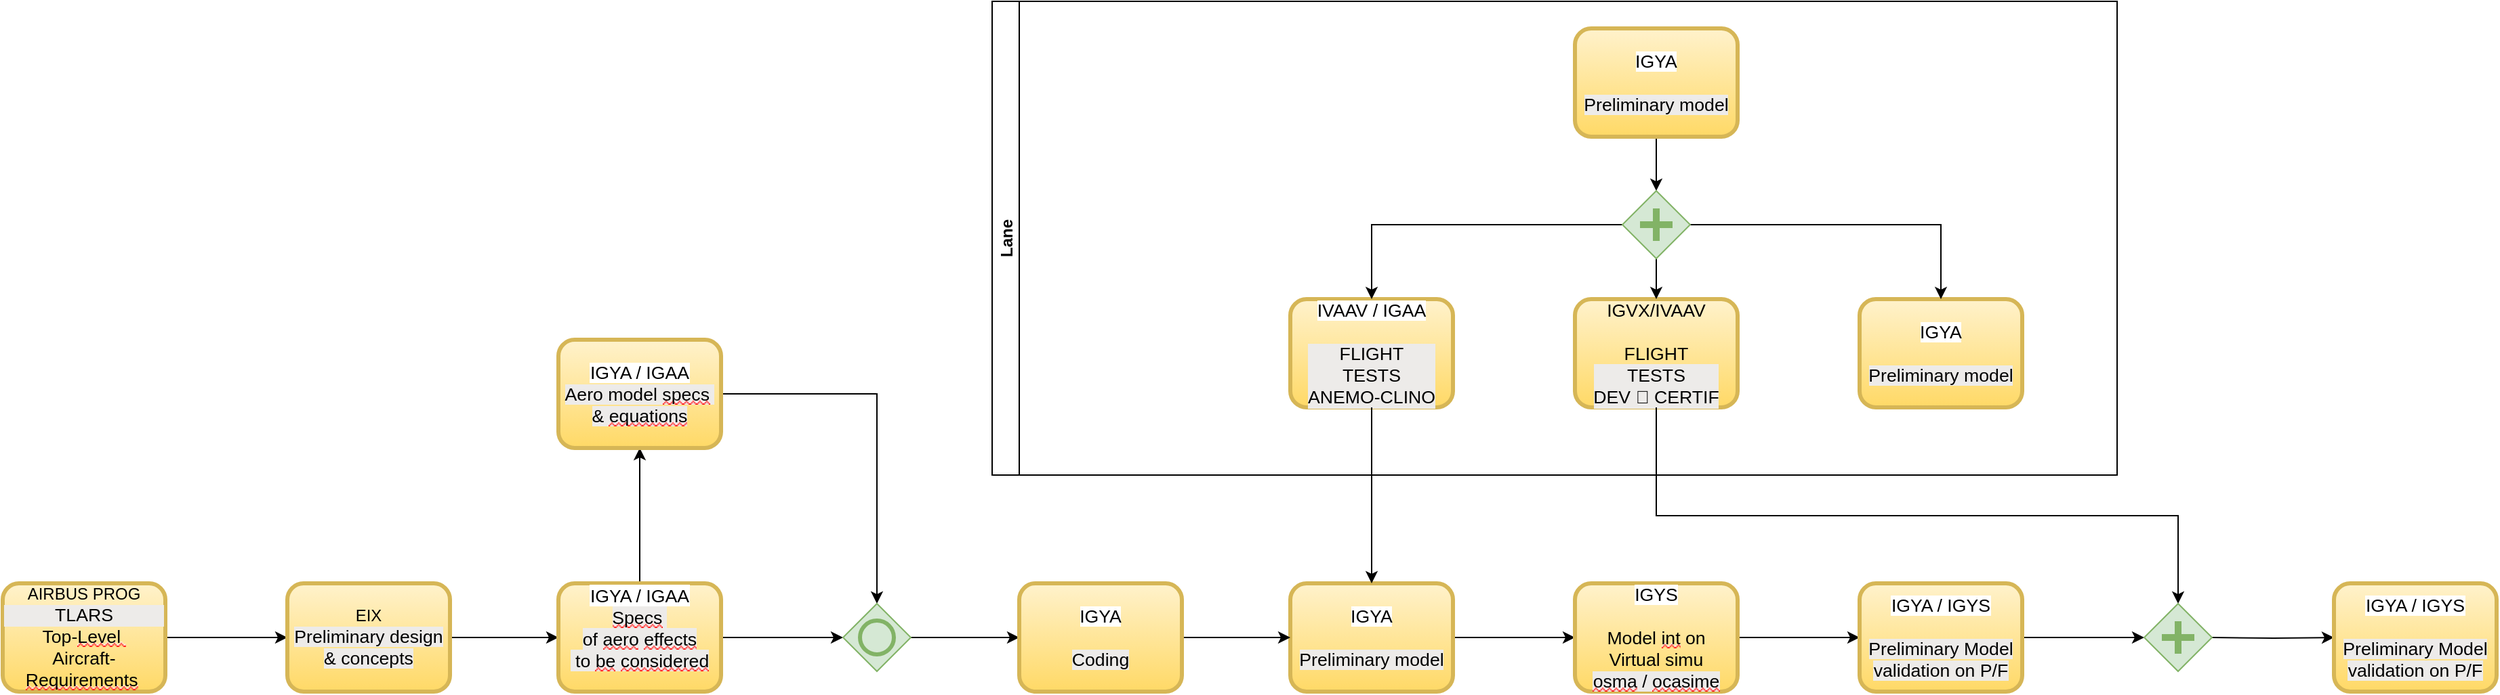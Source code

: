 <mxfile version="14.6.1" type="github">
  <diagram id="0wANd1QqWu9-6C31_zJr" name="Page-1">
    <mxGraphModel dx="2249" dy="2002" grid="1" gridSize="10" guides="1" tooltips="1" connect="1" arrows="1" fold="1" page="1" pageScale="1" pageWidth="827" pageHeight="1169" math="0" shadow="0">
      <root>
        <mxCell id="0" />
        <mxCell id="1" parent="0" />
        <mxCell id="62n9yc7HZovCQX4y2veT-6" style="edgeStyle=orthogonalEdgeStyle;rounded=0;orthogonalLoop=1;jettySize=auto;html=1;entryX=0;entryY=0.5;entryDx=0;entryDy=0;" edge="1" parent="1" source="62n9yc7HZovCQX4y2veT-3" target="62n9yc7HZovCQX4y2veT-5">
          <mxGeometry relative="1" as="geometry" />
        </mxCell>
        <object label="AIRBUS PROG&lt;br&gt;&lt;div class=&quot;OutlineElement Ltr SCXP198929355 BCX0&quot; style=&quot;margin: 0px ; padding: 0px ; overflow: visible ; cursor: text ; clear: both ; position: relative ; direction: ltr ; font-family: &amp;#34;segoe ui&amp;#34; , &amp;#34;segoe ui web&amp;#34; , &amp;#34;arial&amp;#34; , &amp;#34;verdana&amp;#34; , sans-serif ; background-color: rgb(237 , 235 , 233)&quot;&gt;&lt;p class=&quot;Paragraph SCXP198929355 BCX0&quot; lang=&quot;EN-US&quot; style=&quot;margin: 0px ; padding: 0px ; overflow-wrap: break-word ; vertical-align: baseline ; background-color: transparent ; text-align: center&quot;&gt;&lt;span class=&quot;TextRun SCXP198929355 BCX0&quot; lang=&quot;FR-FR&quot; style=&quot;margin: 0px ; padding: 0px 0px 0.373px ; font-size: 13.333px ; font-family: &amp;#34;arial&amp;#34; , &amp;#34;arial_msfontservice&amp;#34; , &amp;#34;arial_msfontservice&amp;#34; , sans-serif ; line-height: 16px ; vertical-align: 0.373px&quot;&gt;&lt;span class=&quot;NormalTextRun SCXP198929355 BCX0&quot; style=&quot;margin: 0px ; padding: 0px ; vertical-align: -0.373px ; line-height: 0px ; position: relative&quot;&gt;TLARS&lt;/span&gt;&lt;/span&gt;&lt;span class=&quot;EOP SCXP198929355 BCX0&quot; style=&quot;margin: 0px ; padding: 0px ; font-size: 13.333px ; line-height: 0px ; font-family: &amp;#34;arial&amp;#34; , &amp;#34;arial_msfontservice&amp;#34; , &amp;#34;arial_msfontservice&amp;#34; , sans-serif&quot;&gt;​&lt;/span&gt;&lt;/p&gt;&lt;/div&gt;&lt;span class=&quot;TextRun SCXP198929355 BCX0&quot; lang=&quot;FR-FR&quot; style=&quot;background-color: transparent ; margin: 0px ; padding: 0px 0px 0.373px ; font-size: 13.333px ; font-family: &amp;#34;arial&amp;#34; , &amp;#34;arial_msfontservice&amp;#34; , &amp;#34;arial_msfontservice&amp;#34; , sans-serif ; line-height: 16px ; vertical-align: 0.373px&quot;&gt;&lt;span class=&quot;NormalTextRun SCXP198929355 BCX0&quot; style=&quot;margin: 0px ; padding: 0px ; vertical-align: -0.373px ; line-height: 0px ; position: relative&quot;&gt;Top-&lt;/span&gt;&lt;/span&gt;&lt;span class=&quot;TextRun SCXP198929355 BCX0&quot; lang=&quot;FR-FR&quot; style=&quot;background-color: transparent ; margin: 0px ; padding: 0px 0px 0.373px ; font-size: 13.333px ; font-family: &amp;#34;arial&amp;#34; , &amp;#34;arial_msfontservice&amp;#34; , &amp;#34;arial_msfontservice&amp;#34; , sans-serif ; line-height: 16px ; vertical-align: 0.373px&quot;&gt;&lt;span class=&quot;SpellingError SCXP198929355 BCX0&quot; style=&quot;margin: 0px ; padding: 0px ; background-repeat: repeat-x ; background-position: left bottom ; background-image: url(&amp;#34;data:image/gif;base64,R0lGODlhBQAEAJECAP////8AAAAAAAAAACH5BAEAAAIALAAAAAAFAAQAAAIIlGAXCCHrTCgAOw==&amp;#34;) ; border-bottom: 1px solid transparent ; vertical-align: -0.373px ; line-height: 0px ; position: relative&quot;&gt;Level&amp;nbsp;&lt;br&gt;&lt;/span&gt;&lt;/span&gt;&lt;span class=&quot;TextRun SCXP198929355 BCX0&quot; lang=&quot;FR-FR&quot; style=&quot;background-color: transparent ; margin: 0px ; padding: 0px 0px 0.373px ; font-size: 13.333px ; font-family: &amp;#34;arial&amp;#34; , &amp;#34;arial_msfontservice&amp;#34; , &amp;#34;arial_msfontservice&amp;#34; , sans-serif ; line-height: 16px ; vertical-align: 0.373px&quot;&gt;&lt;span class=&quot;NormalTextRun SCXP198929355 BCX0&quot; style=&quot;margin: 0px ; padding: 0px ; vertical-align: -0.373px ; line-height: 0px ; position: relative&quot;&gt;Aircraft-&lt;/span&gt;&lt;/span&gt;&lt;span class=&quot;TextRun SCXP198929355 BCX0&quot; lang=&quot;FR-FR&quot; style=&quot;background-color: transparent ; margin: 0px ; padding: 0px 0px 0.373px ; font-size: 13.333px ; font-family: &amp;#34;arial&amp;#34; , &amp;#34;arial_msfontservice&amp;#34; , &amp;#34;arial_msfontservice&amp;#34; , sans-serif ; line-height: 16px ; vertical-align: 0.373px&quot;&gt;&lt;span class=&quot;SpellingError SCXP198929355 BCX0&quot; style=&quot;margin: 0px ; padding: 0px ; background-repeat: repeat-x ; background-position: left bottom ; background-image: url(&amp;#34;data:image/gif;base64,R0lGODlhBQAEAJECAP////8AAAAAAAAAACH5BAEAAAIALAAAAAAFAAQAAAIIlGAXCCHrTCgAOw==&amp;#34;) ; border-bottom: 1px solid transparent ; vertical-align: -0.373px ; line-height: 0px ; position: relative&quot;&gt;Requirements&lt;/span&gt;&lt;/span&gt;&lt;span class=&quot;EOP SCXP198929355 BCX0&quot; style=&quot;background-color: transparent ; margin: 0px ; padding: 0px ; font-size: 13.333px ; line-height: 0px ; font-family: &amp;#34;arial&amp;#34; , &amp;#34;arial_msfontservice&amp;#34; , &amp;#34;arial_msfontservice&amp;#34; , sans-serif&quot;&gt;​&lt;/span&gt;&amp;nbsp;" idbpm="nouveau" id="62n9yc7HZovCQX4y2veT-3">
          <mxCell style="html=1;whiteSpace=wrap;rounded=1;dropTarget=0;strokeWidth=3;gradientColor=#ffd966;fillColor=#fff2cc;strokeColor=#d6b656;" vertex="1" parent="1">
            <mxGeometry x="-760" y="400" width="120" height="80" as="geometry" />
          </mxCell>
        </object>
        <mxCell id="62n9yc7HZovCQX4y2veT-8" value="" style="edgeStyle=orthogonalEdgeStyle;rounded=0;orthogonalLoop=1;jettySize=auto;html=1;" edge="1" parent="1" source="62n9yc7HZovCQX4y2veT-5" target="62n9yc7HZovCQX4y2veT-7">
          <mxGeometry relative="1" as="geometry" />
        </mxCell>
        <object label="EIX&lt;br&gt;&lt;span class=&quot;TextRun SCXP187711274 BCX0&quot; lang=&quot;FR-FR&quot; style=&quot;margin: 0px ; padding: 0px 0px 0.373px ; background-color: rgb(237 , 235 , 233) ; font-size: 13.333px ; font-family: &amp;#34;arial&amp;#34; , &amp;#34;arial_msfontservice&amp;#34; , &amp;#34;arial_msfontservice&amp;#34; , sans-serif ; line-height: 16px ; vertical-align: 0.373px&quot;&gt;&lt;span class=&quot;NormalTextRun SCXP187711274 BCX0&quot; style=&quot;margin: 0px ; padding: 0px ; vertical-align: -0.373px ; line-height: 0px ; position: relative&quot;&gt;Preliminary&amp;nbsp;&lt;/span&gt;&lt;/span&gt;&lt;span class=&quot;TextRun SCXP187711274 BCX0&quot; lang=&quot;FR-FR&quot; style=&quot;margin: 0px ; padding: 0px 0px 0.373px ; background-color: rgb(237 , 235 , 233) ; font-size: 13.333px ; font-family: &amp;#34;arial&amp;#34; , &amp;#34;arial_msfontservice&amp;#34; , &amp;#34;arial_msfontservice&amp;#34; , sans-serif ; line-height: 16px ; vertical-align: 0.373px&quot;&gt;&lt;span class=&quot;NormalTextRun SCXP187711274 BCX0&quot; style=&quot;margin: 0px ; padding: 0px ; vertical-align: -0.373px ; line-height: 0px ; position: relative&quot;&gt;design &amp;amp;&amp;nbsp;&lt;/span&gt;&lt;/span&gt;&lt;span class=&quot;TextRun SCXP187711274 BCX0&quot; lang=&quot;FR-FR&quot; style=&quot;margin: 0px ; padding: 0px 0px 0.373px ; background-color: rgb(237 , 235 , 233) ; font-size: 13.333px ; font-family: &amp;#34;arial&amp;#34; , &amp;#34;arial_msfontservice&amp;#34; , &amp;#34;arial_msfontservice&amp;#34; , sans-serif ; line-height: 16px ; vertical-align: 0.373px&quot;&gt;&lt;span class=&quot;NormalTextRun SCXP187711274 BCX0&quot; style=&quot;margin: 0px ; padding: 0px ; vertical-align: -0.373px ; line-height: 0px ; position: relative&quot;&gt;concepts&lt;/span&gt;&lt;/span&gt;" idbpm="nouveau" id="62n9yc7HZovCQX4y2veT-5">
          <mxCell style="html=1;whiteSpace=wrap;rounded=1;dropTarget=0;strokeWidth=3;gradientColor=#ffd966;fillColor=#fff2cc;strokeColor=#d6b656;" vertex="1" parent="1">
            <mxGeometry x="-550" y="400" width="120" height="80" as="geometry" />
          </mxCell>
        </object>
        <mxCell id="62n9yc7HZovCQX4y2veT-13" value="" style="edgeStyle=orthogonalEdgeStyle;rounded=0;orthogonalLoop=1;jettySize=auto;html=1;" edge="1" parent="1" source="62n9yc7HZovCQX4y2veT-7" target="62n9yc7HZovCQX4y2veT-12">
          <mxGeometry relative="1" as="geometry">
            <Array as="points">
              <mxPoint x="-300" y="270" />
            </Array>
          </mxGeometry>
        </mxCell>
        <mxCell id="62n9yc7HZovCQX4y2veT-15" style="edgeStyle=orthogonalEdgeStyle;rounded=0;orthogonalLoop=1;jettySize=auto;html=1;" edge="1" parent="1" source="62n9yc7HZovCQX4y2veT-7" target="62n9yc7HZovCQX4y2veT-14">
          <mxGeometry relative="1" as="geometry" />
        </mxCell>
        <object label="&lt;span class=&quot;TextRun SCXP247377463 BCX0&quot; lang=&quot;FR-FR&quot; style=&quot;margin: 0px ; padding: 0px 0px 0.373px ; background-color: rgb(237 , 235 , 233) ; font-size: 13.333px ; font-family: &amp;#34;arial&amp;#34; , &amp;#34;arial_msfontservice&amp;#34; , &amp;#34;arial_msfontservice&amp;#34; , sans-serif ; line-height: 16px ; vertical-align: 0.373px&quot;&gt;&lt;span class=&quot;SpellingError SCXP247377463 BCX0&quot; style=&quot;margin: 0px ; padding: 0px ; background-repeat: repeat-x ; background-position: left bottom ; background-image: url(&amp;#34;data:image/gif;base64,R0lGODlhBQAEAJECAP////8AAAAAAAAAACH5BAEAAAIALAAAAAAFAAQAAAIIlGAXCCHrTCgAOw==&amp;#34;) ; border-bottom: 1px solid transparent ; vertical-align: -0.373px ; line-height: 0px ; position: relative&quot;&gt;&lt;span class=&quot;TextRun SCXP74854234 BCX0&quot; lang=&quot;FR-FR&quot; style=&quot;margin: 0px ; padding: 0px 0px 0.373px ; background-color: rgb(255 , 255 , 255) ; font-size: 13.333px ; font-family: &amp;#34;arial&amp;#34; , &amp;#34;arial_msfontservice&amp;#34; , &amp;#34;arial_msfontservice&amp;#34; , sans-serif ; line-height: 16px ; vertical-align: 0.373px&quot;&gt;&lt;span class=&quot;NormalTextRun SCXP74854234 BCX0&quot; style=&quot;margin: 0px ; padding: 0px ; vertical-align: -0.373px ; line-height: 0px ; position: relative&quot;&gt;IGYA / IGAA&lt;/span&gt;&lt;/span&gt;&lt;span class=&quot;EOP SCXP74854234 BCX0&quot; style=&quot;margin: 0px ; padding: 0px ; color: rgb(255 , 255 , 255) ; font-weight: 700 ; background-color: rgb(255 , 255 , 255) ; font-size: 13.333px ; line-height: 0px ; font-family: &amp;#34;arial&amp;#34; , &amp;#34;arial_msfontservice&amp;#34; , &amp;#34;arial_msfontservice&amp;#34; , sans-serif&quot;&gt;​&lt;/span&gt;&lt;br&gt;Specs&lt;/span&gt;&lt;/span&gt;&lt;span class=&quot;TextRun SCXP247377463 BCX0&quot; lang=&quot;FR-FR&quot; style=&quot;margin: 0px ; padding: 0px 0px 0.373px ; background-color: rgb(237 , 235 , 233) ; font-size: 13.333px ; font-family: &amp;#34;arial&amp;#34; , &amp;#34;arial_msfontservice&amp;#34; , &amp;#34;arial_msfontservice&amp;#34; , sans-serif ; line-height: 16px ; vertical-align: 0.373px&quot;&gt;&lt;span class=&quot;NormalTextRun SCXP247377463 BCX0&quot; style=&quot;margin: 0px ; padding: 0px ; vertical-align: -0.373px ; line-height: 0px ; position: relative&quot;&gt;&amp;nbsp;&lt;br&gt;of&amp;nbsp;&lt;/span&gt;&lt;/span&gt;&lt;span class=&quot;TextRun SCXP247377463 BCX0&quot; lang=&quot;FR-FR&quot; style=&quot;margin: 0px ; padding: 0px 0px 0.373px ; background-color: rgb(237 , 235 , 233) ; font-size: 13.333px ; font-family: &amp;#34;arial&amp;#34; , &amp;#34;arial_msfontservice&amp;#34; , &amp;#34;arial_msfontservice&amp;#34; , sans-serif ; line-height: 16px ; vertical-align: 0.373px&quot;&gt;&lt;span class=&quot;SpellingError SCXP247377463 BCX0&quot; style=&quot;margin: 0px ; padding: 0px ; background-repeat: repeat-x ; background-position: left bottom ; background-image: url(&amp;#34;data:image/gif;base64,R0lGODlhBQAEAJECAP////8AAAAAAAAAACH5BAEAAAIALAAAAAAFAAQAAAIIlGAXCCHrTCgAOw==&amp;#34;) ; border-bottom: 1px solid transparent ; vertical-align: -0.373px ; line-height: 0px ; position: relative&quot;&gt;aero&lt;/span&gt;&lt;/span&gt;&lt;span class=&quot;TextRun SCXP247377463 BCX0&quot; lang=&quot;FR-FR&quot; style=&quot;margin: 0px ; padding: 0px 0px 0.373px ; background-color: rgb(237 , 235 , 233) ; font-size: 13.333px ; font-family: &amp;#34;arial&amp;#34; , &amp;#34;arial_msfontservice&amp;#34; , &amp;#34;arial_msfontservice&amp;#34; , sans-serif ; line-height: 16px ; vertical-align: 0.373px&quot;&gt;&lt;span class=&quot;NormalTextRun SCXP247377463 BCX0&quot; style=&quot;margin: 0px ; padding: 0px ; vertical-align: -0.373px ; line-height: 0px ; position: relative&quot;&gt;&amp;nbsp;&lt;/span&gt;&lt;/span&gt;&lt;span class=&quot;TextRun SCXP247377463 BCX0&quot; lang=&quot;FR-FR&quot; style=&quot;margin: 0px ; padding: 0px 0px 0.373px ; background-color: rgb(237 , 235 , 233) ; font-size: 13.333px ; font-family: &amp;#34;arial&amp;#34; , &amp;#34;arial_msfontservice&amp;#34; , &amp;#34;arial_msfontservice&amp;#34; , sans-serif ; line-height: 16px ; vertical-align: 0.373px&quot;&gt;&lt;span class=&quot;SpellingError SCXP247377463 BCX0&quot; style=&quot;margin: 0px ; padding: 0px ; background-repeat: repeat-x ; background-position: left bottom ; background-image: url(&amp;#34;data:image/gif;base64,R0lGODlhBQAEAJECAP////8AAAAAAAAAACH5BAEAAAIALAAAAAAFAAQAAAIIlGAXCCHrTCgAOw==&amp;#34;) ; border-bottom: 1px solid transparent ; vertical-align: -0.373px ; line-height: 0px ; position: relative&quot;&gt;effects&lt;br&gt;&lt;/span&gt;&lt;/span&gt;&lt;span class=&quot;TextRun SCXP247377463 BCX0&quot; lang=&quot;FR-FR&quot; style=&quot;margin: 0px ; padding: 0px 0px 0.373px ; background-color: rgb(237 , 235 , 233) ; font-size: 13.333px ; font-family: &amp;#34;arial&amp;#34; , &amp;#34;arial_msfontservice&amp;#34; , &amp;#34;arial_msfontservice&amp;#34; , sans-serif ; line-height: 16px ; vertical-align: 0.373px&quot;&gt;&lt;span class=&quot;NormalTextRun SCXP247377463 BCX0&quot; style=&quot;margin: 0px ; padding: 0px ; vertical-align: -0.373px ; line-height: 0px ; position: relative&quot;&gt;&amp;nbsp;to&amp;nbsp;&lt;/span&gt;&lt;/span&gt;&lt;span class=&quot;TextRun SCXP247377463 BCX0&quot; lang=&quot;FR-FR&quot; style=&quot;margin: 0px ; padding: 0px 0px 0.373px ; background-color: rgb(237 , 235 , 233) ; font-size: 13.333px ; font-family: &amp;#34;arial&amp;#34; , &amp;#34;arial_msfontservice&amp;#34; , &amp;#34;arial_msfontservice&amp;#34; , sans-serif ; line-height: 16px ; vertical-align: 0.373px&quot;&gt;&lt;span class=&quot;SpellingError SCXP247377463 BCX0&quot; style=&quot;margin: 0px ; padding: 0px ; background-repeat: repeat-x ; background-position: left bottom ; background-image: url(&amp;#34;data:image/gif;base64,R0lGODlhBQAEAJECAP////8AAAAAAAAAACH5BAEAAAIALAAAAAAFAAQAAAIIlGAXCCHrTCgAOw==&amp;#34;) ; border-bottom: 1px solid transparent ; vertical-align: -0.373px ; line-height: 0px ; position: relative&quot;&gt;be&lt;/span&gt;&lt;/span&gt;&lt;span class=&quot;TextRun SCXP247377463 BCX0&quot; lang=&quot;FR-FR&quot; style=&quot;margin: 0px ; padding: 0px 0px 0.373px ; background-color: rgb(237 , 235 , 233) ; font-size: 13.333px ; font-family: &amp;#34;arial&amp;#34; , &amp;#34;arial_msfontservice&amp;#34; , &amp;#34;arial_msfontservice&amp;#34; , sans-serif ; line-height: 16px ; vertical-align: 0.373px&quot;&gt;&lt;span class=&quot;NormalTextRun SCXP247377463 BCX0&quot; style=&quot;margin: 0px ; padding: 0px ; vertical-align: -0.373px ; line-height: 0px ; position: relative&quot;&gt;&amp;nbsp;&lt;/span&gt;&lt;/span&gt;&lt;span class=&quot;TextRun SCXP247377463 BCX0&quot; lang=&quot;FR-FR&quot; style=&quot;margin: 0px ; padding: 0px 0px 0.373px ; background-color: rgb(237 , 235 , 233) ; font-size: 13.333px ; font-family: &amp;#34;arial&amp;#34; , &amp;#34;arial_msfontservice&amp;#34; , &amp;#34;arial_msfontservice&amp;#34; , sans-serif ; line-height: 16px ; vertical-align: 0.373px&quot;&gt;&lt;span class=&quot;SpellingError SCXP247377463 BCX0&quot; style=&quot;margin: 0px ; padding: 0px ; background-repeat: repeat-x ; background-position: left bottom ; background-image: url(&amp;#34;data:image/gif;base64,R0lGODlhBQAEAJECAP////8AAAAAAAAAACH5BAEAAAIALAAAAAAFAAQAAAIIlGAXCCHrTCgAOw==&amp;#34;) ; border-bottom: 1px solid transparent ; vertical-align: -0.373px ; line-height: 0px ; position: relative&quot;&gt;considered&lt;/span&gt;&lt;/span&gt;&lt;span class=&quot;EOP SCXP247377463 BCX0&quot; style=&quot;margin: 0px ; padding: 0px ; background-color: rgb(237 , 235 , 233) ; font-size: 13.333px ; line-height: 0px ; font-family: &amp;#34;arial&amp;#34; , &amp;#34;arial_msfontservice&amp;#34; , &amp;#34;arial_msfontservice&amp;#34; , sans-serif&quot;&gt;​&lt;br&gt;&lt;br&gt;&lt;/span&gt;" idbpm="nouveau" id="62n9yc7HZovCQX4y2veT-7">
          <mxCell style="html=1;whiteSpace=wrap;rounded=1;dropTarget=0;strokeWidth=3;gradientColor=#ffd966;fillColor=#fff2cc;strokeColor=#d6b656;" vertex="1" parent="1">
            <mxGeometry x="-350" y="400" width="120" height="80" as="geometry" />
          </mxCell>
        </object>
        <mxCell id="62n9yc7HZovCQX4y2veT-16" style="edgeStyle=orthogonalEdgeStyle;rounded=0;orthogonalLoop=1;jettySize=auto;html=1;entryX=0.5;entryY=0;entryDx=0;entryDy=0;" edge="1" parent="1" source="62n9yc7HZovCQX4y2veT-12" target="62n9yc7HZovCQX4y2veT-14">
          <mxGeometry relative="1" as="geometry" />
        </mxCell>
        <object label="&lt;span class=&quot;TextRun SCXP247377463 BCX0&quot; lang=&quot;FR-FR&quot; style=&quot;margin: 0px ; padding: 0px 0px 0.373px ; background-color: rgb(237 , 235 , 233) ; font-size: 13.333px ; font-family: &amp;#34;arial&amp;#34; , &amp;#34;arial_msfontservice&amp;#34; , &amp;#34;arial_msfontservice&amp;#34; , sans-serif ; line-height: 16px ; vertical-align: 0.373px&quot;&gt;&lt;span class=&quot;SpellingError SCXP247377463 BCX0&quot; style=&quot;margin: 0px ; padding: 0px ; background-repeat: repeat-x ; background-position: left bottom ; background-image: url(&amp;#34;data:image/gif;base64,R0lGODlhBQAEAJECAP////8AAAAAAAAAACH5BAEAAAIALAAAAAAFAAQAAAIIlGAXCCHrTCgAOw==&amp;#34;) ; border-bottom: 1px solid transparent ; vertical-align: -0.373px ; line-height: 0px ; position: relative&quot;&gt;&lt;span class=&quot;TextRun SCXP74854234 BCX0&quot; lang=&quot;FR-FR&quot; style=&quot;margin: 0px ; padding: 0px 0px 0.373px ; background-color: rgb(255 , 255 , 255) ; font-size: 13.333px ; font-family: &amp;#34;arial&amp;#34; , &amp;#34;arial_msfontservice&amp;#34; , &amp;#34;arial_msfontservice&amp;#34; , sans-serif ; line-height: 16px ; vertical-align: 0.373px&quot;&gt;&lt;span class=&quot;NormalTextRun SCXP74854234 BCX0&quot; style=&quot;margin: 0px ; padding: 0px ; vertical-align: -0.373px ; line-height: 0px ; position: relative&quot;&gt;IGYA / IGAA&lt;/span&gt;&lt;/span&gt;&lt;span class=&quot;EOP SCXP74854234 BCX0&quot; style=&quot;margin: 0px ; padding: 0px ; color: rgb(255 , 255 , 255) ; font-weight: 700 ; background-color: rgb(255 , 255 , 255) ; font-size: 13.333px ; line-height: 0px ; font-family: &amp;#34;arial&amp;#34; , &amp;#34;arial_msfontservice&amp;#34; , &amp;#34;arial_msfontservice&amp;#34; , sans-serif&quot;&gt;​&lt;/span&gt;&lt;br&gt;&lt;/span&gt;&lt;/span&gt;&lt;span class=&quot;EOP SCXP247377463 BCX0&quot; style=&quot;margin: 0px ; padding: 0px ; background-color: rgb(237 , 235 , 233) ; font-size: 13.333px ; line-height: 0px ; font-family: &amp;#34;arial&amp;#34; , &amp;#34;arial_msfontservice&amp;#34; , &amp;#34;arial_msfontservice&amp;#34; , sans-serif&quot;&gt;&lt;span class=&quot;TextRun SCXP226568778 BCX0&quot; lang=&quot;FR-FR&quot; style=&quot;margin: 0px ; padding: 0px 0px 0.373px ; font-size: 13.333px ; font-family: &amp;#34;arial&amp;#34; , &amp;#34;arial_msfontservice&amp;#34; , &amp;#34;arial_msfontservice&amp;#34; , sans-serif ; line-height: 16px ; vertical-align: 0.373px&quot;&gt;&lt;span class=&quot;NormalTextRun SCXP226568778 BCX0&quot; style=&quot;margin: 0px ; padding: 0px ; vertical-align: -0.373px ; line-height: 0px ; position: relative&quot;&gt;Aero model&amp;nbsp;&lt;/span&gt;&lt;/span&gt;&lt;span class=&quot;TextRun SCXP226568778 BCX0&quot; lang=&quot;FR-FR&quot; style=&quot;margin: 0px ; padding: 0px 0px 0.373px ; font-size: 13.333px ; font-family: &amp;#34;arial&amp;#34; , &amp;#34;arial_msfontservice&amp;#34; , &amp;#34;arial_msfontservice&amp;#34; , sans-serif ; line-height: 16px ; vertical-align: 0.373px&quot;&gt;&lt;span class=&quot;SpellingError SCXP226568778 BCX0&quot; style=&quot;margin: 0px ; padding: 0px ; background-repeat: repeat-x ; background-position: left bottom ; background-image: url(&amp;#34;data:image/gif;base64,R0lGODlhBQAEAJECAP////8AAAAAAAAAACH5BAEAAAIALAAAAAAFAAQAAAIIlGAXCCHrTCgAOw==&amp;#34;) ; border-bottom: 1px solid transparent ; vertical-align: -0.373px ; line-height: 0px ; position: relative&quot;&gt;specs&lt;/span&gt;&lt;/span&gt;&lt;span class=&quot;TextRun SCXP226568778 BCX0&quot; lang=&quot;FR-FR&quot; style=&quot;margin: 0px ; padding: 0px 0px 0.373px ; font-size: 13.333px ; font-family: &amp;#34;arial&amp;#34; , &amp;#34;arial_msfontservice&amp;#34; , &amp;#34;arial_msfontservice&amp;#34; , sans-serif ; line-height: 16px ; vertical-align: 0.373px&quot;&gt;&lt;span class=&quot;NormalTextRun SCXP226568778 BCX0&quot; style=&quot;margin: 0px ; padding: 0px ; vertical-align: -0.373px ; line-height: 0px ; position: relative&quot;&gt;&amp;nbsp;&lt;br&gt;&amp;amp;&amp;nbsp;&lt;/span&gt;&lt;/span&gt;&lt;span class=&quot;TextRun SCXP226568778 BCX0&quot; lang=&quot;FR-FR&quot; style=&quot;margin: 0px ; padding: 0px 0px 0.373px ; font-size: 13.333px ; font-family: &amp;#34;arial&amp;#34; , &amp;#34;arial_msfontservice&amp;#34; , &amp;#34;arial_msfontservice&amp;#34; , sans-serif ; line-height: 16px ; vertical-align: 0.373px&quot;&gt;&lt;span class=&quot;SpellingError SCXP226568778 BCX0&quot; style=&quot;margin: 0px ; padding: 0px ; background-repeat: repeat-x ; background-position: left bottom ; background-image: url(&amp;#34;data:image/gif;base64,R0lGODlhBQAEAJECAP////8AAAAAAAAAACH5BAEAAAIALAAAAAAFAAQAAAIIlGAXCCHrTCgAOw==&amp;#34;) ; border-bottom: 1px solid transparent ; vertical-align: -0.373px ; line-height: 0px ; position: relative&quot;&gt;equations&lt;/span&gt;&lt;/span&gt;&lt;br&gt;&lt;/span&gt;" idbpm="nouveau" id="62n9yc7HZovCQX4y2veT-12">
          <mxCell style="html=1;whiteSpace=wrap;rounded=1;dropTarget=0;strokeWidth=3;gradientColor=#ffd966;fillColor=#fff2cc;strokeColor=#d6b656;" vertex="1" parent="1">
            <mxGeometry x="-350" y="220" width="120" height="80" as="geometry" />
          </mxCell>
        </object>
        <mxCell id="62n9yc7HZovCQX4y2veT-28" value="" style="edgeStyle=orthogonalEdgeStyle;rounded=0;orthogonalLoop=1;jettySize=auto;html=1;" edge="1" parent="1" source="62n9yc7HZovCQX4y2veT-14" target="62n9yc7HZovCQX4y2veT-20">
          <mxGeometry relative="1" as="geometry" />
        </mxCell>
        <mxCell id="62n9yc7HZovCQX4y2veT-14" value="" style="shape=mxgraph.bpmn.shape;html=1;verticalLabelPosition=bottom;labelBackgroundColor=#ffffff;verticalAlign=top;align=center;perimeter=rhombusPerimeter;background=gateway;outlineConnect=0;outline=end;symbol=general;startSize=20;fillColor=#d5e8d4;strokeColor=#82b366;" vertex="1" parent="1">
          <mxGeometry x="-140" y="415" width="50" height="50" as="geometry" />
        </mxCell>
        <mxCell id="62n9yc7HZovCQX4y2veT-22" value="" style="edgeStyle=orthogonalEdgeStyle;rounded=0;orthogonalLoop=1;jettySize=auto;html=1;" edge="1" parent="1" source="62n9yc7HZovCQX4y2veT-17" target="62n9yc7HZovCQX4y2veT-19">
          <mxGeometry relative="1" as="geometry" />
        </mxCell>
        <object label="&lt;span class=&quot;EOP SCXP247377463 BCX0&quot; style=&quot;margin: 0px ; padding: 0px ; font-size: 13.333px ; line-height: 0px ; font-family: &amp;#34;arial&amp;#34; , &amp;#34;arial_msfontservice&amp;#34; , &amp;#34;arial_msfontservice&amp;#34; , sans-serif&quot;&gt;&lt;span class=&quot;TextRun SCXP14588892 BCX0&quot; lang=&quot;FR-FR&quot; style=&quot;margin: 0px ; padding: 0px 0px 0.373px ; font-size: 13.333px ; font-family: &amp;#34;arial&amp;#34; , &amp;#34;arial_msfontservice&amp;#34; , &amp;#34;arial_msfontservice&amp;#34; , sans-serif ; line-height: 16px ; vertical-align: 0.373px&quot;&gt;&lt;span class=&quot;NormalTextRun SCXP14588892 BCX0&quot; style=&quot;margin: 0px ; padding: 0px ; vertical-align: -0.373px ; line-height: 0px ; position: relative&quot;&gt;&lt;span class=&quot;TextRun SCXP51421336 BCX0&quot; lang=&quot;FR-FR&quot; style=&quot;margin: 0px ; padding: 0px 0px 0.373px ; font-size: 13.333px ; font-family: &amp;#34;arial&amp;#34; , &amp;#34;arial_msfontservice&amp;#34; , &amp;#34;arial_msfontservice&amp;#34; , sans-serif ; line-height: 16px ; vertical-align: 0.373px&quot;&gt;&lt;span class=&quot;NormalTextRun SCXP51421336 BCX0&quot; style=&quot;margin: 0px ; padding: 0px ; vertical-align: -0.373px ; line-height: 0px ; position: relative&quot;&gt;&lt;span style=&quot;background-color: rgb(255 , 255 , 255)&quot;&gt;IGYA&lt;/span&gt;&lt;font color=&quot;#ffffff&quot;&gt;&lt;span style=&quot;background-color: rgb(255 , 255 , 255)&quot;&gt;&lt;b&gt;&lt;br&gt;&lt;/b&gt;&lt;/span&gt;&lt;/font&gt;&lt;/span&gt;&lt;/span&gt;&lt;br&gt;&lt;/span&gt;&lt;/span&gt;&lt;span class=&quot;TextRun  BCX0 SCXP63931844&quot; lang=&quot;FR-FR&quot; style=&quot;margin: 0px ; padding: 0px 0px 0.373px ; letter-spacing: 0px ; background-color: rgb(237 , 235 , 233) ; font-size: 13.333px ; font-family: &amp;#34;arial&amp;#34; , &amp;#34;arial_msfontservice&amp;#34; , &amp;#34;arial_msfontservice&amp;#34; , sans-serif ; line-height: 16px ; vertical-align: 0.373px&quot;&gt;&lt;span class=&quot;NormalTextRun  BCX0 SCXP63931844&quot; style=&quot;margin: 0px ; padding: 0px ; vertical-align: -0.373px ; line-height: 0px ; position: relative&quot;&gt;Preliminary&amp;nbsp;&lt;/span&gt;&lt;/span&gt;&lt;span class=&quot;TextRun  BCX0 SCXP63931844&quot; lang=&quot;FR-FR&quot; style=&quot;margin: 0px ; padding: 0px 0px 0.373px ; letter-spacing: 0px ; background-color: rgb(237 , 235 , 233) ; font-size: 13.333px ; font-family: &amp;#34;arial&amp;#34; , &amp;#34;arial_msfontservice&amp;#34; , &amp;#34;arial_msfontservice&amp;#34; , sans-serif ; line-height: 16px ; vertical-align: 0.373px&quot;&gt;&lt;span class=&quot;NormalTextRun  BCX0 SCXP63931844&quot; style=&quot;margin: 0px ; padding: 0px ; vertical-align: -0.373px ; line-height: 0px ; position: relative&quot;&gt;model&lt;/span&gt;&lt;/span&gt;&lt;br&gt;&lt;/span&gt;" idbpm="nouveau" id="62n9yc7HZovCQX4y2veT-17">
          <mxCell style="html=1;whiteSpace=wrap;rounded=1;dropTarget=0;strokeWidth=3;gradientColor=#ffd966;fillColor=#fff2cc;strokeColor=#d6b656;" vertex="1" parent="1">
            <mxGeometry x="190" y="400" width="120" height="80" as="geometry" />
          </mxCell>
        </object>
        <mxCell id="62n9yc7HZovCQX4y2veT-23" value="" style="edgeStyle=orthogonalEdgeStyle;rounded=0;orthogonalLoop=1;jettySize=auto;html=1;" edge="1" parent="1" source="62n9yc7HZovCQX4y2veT-19" target="62n9yc7HZovCQX4y2veT-21">
          <mxGeometry relative="1" as="geometry" />
        </mxCell>
        <object label="&lt;span class=&quot;EOP SCXP247377463 BCX0&quot; style=&quot;margin: 0px ; padding: 0px ; font-size: 13.333px ; line-height: 0px ; font-family: &amp;#34;arial&amp;#34; , &amp;#34;arial_msfontservice&amp;#34; , &amp;#34;arial_msfontservice&amp;#34; , sans-serif&quot;&gt;&lt;span class=&quot;TextRun SCXP14588892 BCX0&quot; lang=&quot;FR-FR&quot; style=&quot;margin: 0px ; padding: 0px 0px 0.373px ; font-size: 13.333px ; font-family: &amp;#34;arial&amp;#34; , &amp;#34;arial_msfontservice&amp;#34; , &amp;#34;arial_msfontservice&amp;#34; , sans-serif ; line-height: 16px ; vertical-align: 0.373px&quot;&gt;&lt;span class=&quot;NormalTextRun SCXP14588892 BCX0&quot; style=&quot;margin: 0px ; padding: 0px ; vertical-align: -0.373px ; line-height: 0px ; position: relative&quot;&gt;&lt;span class=&quot;TextRun SCXP51421336 BCX0&quot; lang=&quot;FR-FR&quot; style=&quot;margin: 0px ; padding: 0px 0px 0.373px ; font-size: 13.333px ; font-family: &amp;#34;arial&amp;#34; , &amp;#34;arial_msfontservice&amp;#34; , &amp;#34;arial_msfontservice&amp;#34; , sans-serif ; line-height: 16px ; vertical-align: 0.373px&quot;&gt;&lt;span class=&quot;NormalTextRun SCXP51421336 BCX0&quot; style=&quot;margin: 0px ; padding: 0px ; vertical-align: -0.373px ; line-height: 0px ; position: relative&quot;&gt;&lt;span style=&quot;background-color: rgb(255 , 255 , 255)&quot;&gt;IGYS&lt;br&gt;&lt;/span&gt;&lt;/span&gt;&lt;/span&gt;&lt;br&gt;&lt;/span&gt;&lt;/span&gt;&lt;span class=&quot;EOP SCXP14588892 BCX0&quot; style=&quot;background-color: rgb(237 , 235 , 233) ; margin: 0px ; padding: 0px ; font-size: 13.333px ; line-height: 0px ; font-family: &amp;#34;arial&amp;#34; , &amp;#34;arial_msfontservice&amp;#34; , &amp;#34;arial_msfontservice&amp;#34; , sans-serif&quot;&gt;&lt;div class=&quot;OutlineElement Ltr SCXP171315080 BCX0&quot; style=&quot;margin: 0px ; padding: 0px ; overflow: visible ; cursor: text ; clear: both ; position: relative ; direction: ltr ; font-family: &amp;#34;segoe ui&amp;#34; , &amp;#34;segoe ui web&amp;#34; , &amp;#34;arial&amp;#34; , &amp;#34;verdana&amp;#34; , sans-serif ; font-size: 12px&quot;&gt;&lt;p class=&quot;Paragraph SCXP171315080 BCX0&quot; lang=&quot;EN-US&quot; style=&quot;margin: 0px ; padding: 0px ; overflow-wrap: break-word ; vertical-align: baseline ; background-color: transparent ; text-align: center&quot;&gt;&lt;span class=&quot;TextRun SCXP171315080 BCX0&quot; lang=&quot;FR-FR&quot; style=&quot;margin: 0px ; padding: 0px 0px 0.373px ; font-size: 13.333px ; font-family: &amp;#34;arial&amp;#34; , &amp;#34;arial_msfontservice&amp;#34; , &amp;#34;arial_msfontservice&amp;#34; , sans-serif ; line-height: 16px ; vertical-align: 0.373px&quot;&gt;&lt;span class=&quot;NormalTextRun SCXP171315080 BCX0&quot; style=&quot;margin: 0px ; padding: 0px ; vertical-align: -0.373px ; line-height: 0px ; position: relative&quot;&gt;Model&amp;nbsp;&lt;/span&gt;&lt;/span&gt;&lt;span class=&quot;TextRun SCXP171315080 BCX0&quot; lang=&quot;FR-FR&quot; style=&quot;margin: 0px ; padding: 0px 0px 0.373px ; font-size: 13.333px ; font-family: &amp;#34;arial&amp;#34; , &amp;#34;arial_msfontservice&amp;#34; , &amp;#34;arial_msfontservice&amp;#34; , sans-serif ; line-height: 16px ; vertical-align: 0.373px&quot;&gt;&lt;span class=&quot;SpellingError SCXP171315080 BCX0&quot; style=&quot;margin: 0px ; padding: 0px ; background-repeat: repeat-x ; background-position: left bottom ; background-image: url(&amp;#34;data:image/gif;base64,R0lGODlhBQAEAJECAP////8AAAAAAAAAACH5BAEAAAIALAAAAAAFAAQAAAIIlGAXCCHrTCgAOw==&amp;#34;) ; border-bottom: 1px solid transparent ; vertical-align: -0.373px ; line-height: 0px ; position: relative&quot;&gt;int&lt;/span&gt;&lt;/span&gt;&lt;span class=&quot;TextRun SCXP171315080 BCX0&quot; lang=&quot;FR-FR&quot; style=&quot;margin: 0px ; padding: 0px 0px 0.373px ; font-size: 13.333px ; font-family: &amp;#34;arial&amp;#34; , &amp;#34;arial_msfontservice&amp;#34; , &amp;#34;arial_msfontservice&amp;#34; , sans-serif ; line-height: 16px ; vertical-align: 0.373px&quot;&gt;&lt;span class=&quot;NormalTextRun SCXP171315080 BCX0&quot; style=&quot;margin: 0px ; padding: 0px ; vertical-align: -0.373px ; line-height: 0px ; position: relative&quot;&gt;&amp;nbsp;on&lt;/span&gt;&lt;/span&gt;&lt;span class=&quot;EOP SCXP171315080 BCX0&quot; style=&quot;margin: 0px ; padding: 0px ; font-size: 13.333px ; line-height: 0px ; font-family: &amp;#34;arial&amp;#34; , &amp;#34;arial_msfontservice&amp;#34; , &amp;#34;arial_msfontservice&amp;#34; , sans-serif&quot;&gt;​&lt;/span&gt;&lt;/p&gt;&lt;/div&gt;&lt;div class=&quot;OutlineElement Ltr SCXP171315080 BCX0&quot; style=&quot;margin: 0px ; padding: 0px ; overflow: visible ; cursor: text ; clear: both ; position: relative ; direction: ltr ; font-family: &amp;#34;segoe ui&amp;#34; , &amp;#34;segoe ui web&amp;#34; , &amp;#34;arial&amp;#34; , &amp;#34;verdana&amp;#34; , sans-serif ; font-size: 12px&quot;&gt;&lt;p class=&quot;Paragraph SCXP171315080 BCX0&quot; lang=&quot;EN-US&quot; style=&quot;margin: 0px ; padding: 0px ; overflow-wrap: break-word ; vertical-align: baseline ; background-color: transparent ; text-align: center&quot;&gt;&lt;span class=&quot;TextRun SCXP171315080 BCX0&quot; lang=&quot;FR-FR&quot; style=&quot;margin: 0px ; padding: 0px 0px 0.373px ; font-size: 13.333px ; font-family: &amp;#34;arial&amp;#34; , &amp;#34;arial_msfontservice&amp;#34; , &amp;#34;arial_msfontservice&amp;#34; , sans-serif ; line-height: 16px ; vertical-align: 0.373px&quot;&gt;&lt;span class=&quot;NormalTextRun SCXP171315080 BCX0&quot; style=&quot;margin: 0px ; padding: 0px ; vertical-align: -0.373px ; line-height: 0px ; position: relative&quot;&gt;Virtual simu&lt;/span&gt;&lt;/span&gt;&lt;span class=&quot;EOP SCXP171315080 BCX0&quot; style=&quot;margin: 0px ; padding: 0px ; font-size: 13.333px ; line-height: 0px ; font-family: &amp;#34;arial&amp;#34; , &amp;#34;arial_msfontservice&amp;#34; , &amp;#34;arial_msfontservice&amp;#34; , sans-serif&quot;&gt;​&lt;/span&gt;&lt;/p&gt;&lt;/div&gt;&lt;span class=&quot;TextRun SCXP171315080 BCX0&quot; lang=&quot;FR-FR&quot; style=&quot;background-color: transparent ; margin: 0px ; padding: 0px 0px 0.373px ; font-size: 13.333px ; font-family: &amp;#34;arial&amp;#34; , &amp;#34;arial_msfontservice&amp;#34; , &amp;#34;arial_msfontservice&amp;#34; , sans-serif ; line-height: 16px ; vertical-align: 0.373px&quot;&gt;&lt;span class=&quot;SpellingError SCXP171315080 BCX0&quot; style=&quot;margin: 0px ; padding: 0px ; background-repeat: repeat-x ; background-position: left bottom ; background-image: url(&amp;#34;data:image/gif;base64,R0lGODlhBQAEAJECAP////8AAAAAAAAAACH5BAEAAAIALAAAAAAFAAQAAAIIlGAXCCHrTCgAOw==&amp;#34;) ; border-bottom: 1px solid transparent ; vertical-align: -0.373px ; line-height: 0px ; position: relative&quot;&gt;osma&lt;/span&gt;&lt;/span&gt;&lt;span class=&quot;TextRun SCXP171315080 BCX0&quot; lang=&quot;FR-FR&quot; style=&quot;background-color: transparent ; margin: 0px ; padding: 0px 0px 0.373px ; font-size: 13.333px ; font-family: &amp;#34;arial&amp;#34; , &amp;#34;arial_msfontservice&amp;#34; , &amp;#34;arial_msfontservice&amp;#34; , sans-serif ; line-height: 16px ; vertical-align: 0.373px&quot;&gt;&lt;span class=&quot;NormalTextRun SCXP171315080 BCX0&quot; style=&quot;margin: 0px ; padding: 0px ; vertical-align: -0.373px ; line-height: 0px ; position: relative&quot;&gt;&amp;nbsp;/&amp;nbsp;&lt;/span&gt;&lt;/span&gt;&lt;span class=&quot;TextRun SCXP171315080 BCX0&quot; lang=&quot;FR-FR&quot; style=&quot;background-color: transparent ; margin: 0px ; padding: 0px 0px 0.373px ; font-size: 13.333px ; font-family: &amp;#34;arial&amp;#34; , &amp;#34;arial_msfontservice&amp;#34; , &amp;#34;arial_msfontservice&amp;#34; , sans-serif ; line-height: 16px ; vertical-align: 0.373px&quot;&gt;&lt;span class=&quot;SpellingError SCXP171315080 BCX0&quot; style=&quot;margin: 0px ; padding: 0px ; background-repeat: repeat-x ; background-position: left bottom ; background-image: url(&amp;#34;data:image/gif;base64,R0lGODlhBQAEAJECAP////8AAAAAAAAAACH5BAEAAAIALAAAAAAFAAQAAAIIlGAXCCHrTCgAOw==&amp;#34;) ; border-bottom: 1px solid transparent ; vertical-align: -0.373px ; line-height: 0px ; position: relative&quot;&gt;ocasime&lt;/span&gt;&lt;/span&gt;​&lt;/span&gt;&lt;br&gt;&lt;/span&gt;" idbpm="nouveau" id="62n9yc7HZovCQX4y2veT-19">
          <mxCell style="html=1;whiteSpace=wrap;rounded=1;dropTarget=0;strokeWidth=3;gradientColor=#ffd966;fillColor=#fff2cc;strokeColor=#d6b656;" vertex="1" parent="1">
            <mxGeometry x="400" y="400" width="120" height="80" as="geometry" />
          </mxCell>
        </object>
        <mxCell id="62n9yc7HZovCQX4y2veT-42" style="edgeStyle=orthogonalEdgeStyle;rounded=0;orthogonalLoop=1;jettySize=auto;html=1;entryX=0;entryY=0.5;entryDx=0;entryDy=0;" edge="1" parent="1" source="62n9yc7HZovCQX4y2veT-21">
          <mxGeometry relative="1" as="geometry">
            <mxPoint x="820" y="440" as="targetPoint" />
          </mxGeometry>
        </mxCell>
        <object label="&lt;span class=&quot;EOP SCXP247377463 BCX0&quot; style=&quot;margin: 0px ; padding: 0px ; font-size: 13.333px ; line-height: 0px ; font-family: &amp;#34;arial&amp;#34; , &amp;#34;arial_msfontservice&amp;#34; , &amp;#34;arial_msfontservice&amp;#34; , sans-serif&quot;&gt;&lt;span class=&quot;TextRun SCXP14588892 BCX0&quot; lang=&quot;FR-FR&quot; style=&quot;margin: 0px ; padding: 0px 0px 0.373px ; font-size: 13.333px ; font-family: &amp;#34;arial&amp;#34; , &amp;#34;arial_msfontservice&amp;#34; , &amp;#34;arial_msfontservice&amp;#34; , sans-serif ; line-height: 16px ; vertical-align: 0.373px&quot;&gt;&lt;span class=&quot;NormalTextRun SCXP14588892 BCX0&quot; style=&quot;margin: 0px ; padding: 0px ; vertical-align: -0.373px ; line-height: 0px ; position: relative&quot;&gt;&lt;span class=&quot;TextRun SCXP51421336 BCX0&quot; lang=&quot;FR-FR&quot; style=&quot;margin: 0px ; padding: 0px 0px 0.373px ; font-size: 13.333px ; font-family: &amp;#34;arial&amp;#34; , &amp;#34;arial_msfontservice&amp;#34; , &amp;#34;arial_msfontservice&amp;#34; , sans-serif ; line-height: 16px ; vertical-align: 0.373px&quot;&gt;&lt;span class=&quot;NormalTextRun SCXP51421336 BCX0&quot; style=&quot;margin: 0px ; padding: 0px ; vertical-align: -0.373px ; line-height: 0px ; position: relative&quot;&gt;&lt;span style=&quot;background-color: rgb(255 , 255 , 255)&quot;&gt;IGYA / IGYS&lt;br&gt;&lt;/span&gt;&lt;/span&gt;&lt;/span&gt;&lt;br&gt;&lt;/span&gt;&lt;/span&gt;&lt;span class=&quot;EOP SCXP14588892 BCX0&quot; style=&quot;background-color: rgb(237 , 235 , 233) ; margin: 0px ; padding: 0px ; font-size: 13.333px ; line-height: 0px ; font-family: &amp;#34;arial&amp;#34; , &amp;#34;arial_msfontservice&amp;#34; , &amp;#34;arial_msfontservice&amp;#34; , sans-serif&quot;&gt;&lt;span class=&quot;TextRun SCXP230274318 BCX0&quot; lang=&quot;FR-FR&quot; style=&quot;margin: 0px ; padding: 0px 0px 0.373px ; font-size: 13.333px ; font-family: &amp;#34;arial&amp;#34; , &amp;#34;arial_msfontservice&amp;#34; , &amp;#34;arial_msfontservice&amp;#34; , sans-serif ; line-height: 16px ; vertical-align: 0.373px&quot;&gt;&lt;span class=&quot;NormalTextRun SCXP230274318 BCX0&quot; style=&quot;margin: 0px ; padding: 0px ; vertical-align: -0.373px ; line-height: 0px ; position: relative&quot;&gt;Preliminary&amp;nbsp;&lt;/span&gt;&lt;/span&gt;&lt;span class=&quot;TextRun SCXP230274318 BCX0&quot; lang=&quot;FR-FR&quot; style=&quot;margin: 0px ; padding: 0px 0px 0.373px ; font-size: 13.333px ; font-family: &amp;#34;arial&amp;#34; , &amp;#34;arial_msfontservice&amp;#34; , &amp;#34;arial_msfontservice&amp;#34; , sans-serif ; line-height: 16px ; vertical-align: 0.373px&quot;&gt;&lt;span class=&quot;NormalTextRun SCXP230274318 BCX0&quot; style=&quot;margin: 0px ; padding: 0px ; vertical-align: -0.373px ; line-height: 0px ; position: relative&quot;&gt;Model validation&amp;nbsp;&lt;/span&gt;&lt;/span&gt;&lt;span class=&quot;TextRun SCXP230274318 BCX0&quot; lang=&quot;FR-FR&quot; style=&quot;margin: 0px ; padding: 0px 0px 0.373px ; font-size: 13.333px ; font-family: &amp;#34;arial&amp;#34; , &amp;#34;arial_msfontservice&amp;#34; , &amp;#34;arial_msfontservice&amp;#34; , sans-serif ; line-height: 16px ; vertical-align: 0.373px&quot;&gt;&lt;span class=&quot;NormalTextRun SCXP230274318 BCX0&quot; style=&quot;margin: 0px ; padding: 0px ; vertical-align: -0.373px ; line-height: 0px ; position: relative&quot;&gt;on P/F&lt;/span&gt;&lt;/span&gt;​&lt;/span&gt;&lt;br&gt;&lt;/span&gt;" idbpm="nouveau" id="62n9yc7HZovCQX4y2veT-21">
          <mxCell style="html=1;whiteSpace=wrap;rounded=1;dropTarget=0;strokeWidth=3;gradientColor=#ffd966;fillColor=#fff2cc;strokeColor=#d6b656;" vertex="1" parent="1">
            <mxGeometry x="610" y="400" width="120" height="80" as="geometry" />
          </mxCell>
        </object>
        <mxCell id="62n9yc7HZovCQX4y2veT-25" value="Lane" style="swimlane;startSize=20;horizontal=0;" vertex="1" parent="1">
          <mxGeometry x="-30" y="-30" width="830" height="350" as="geometry" />
        </mxCell>
        <object label="&lt;span class=&quot;EOP SCXP247377463 BCX0&quot; style=&quot;margin: 0px ; padding: 0px ; font-size: 13.333px ; line-height: 0px ; font-family: &amp;#34;arial&amp;#34; , &amp;#34;arial_msfontservice&amp;#34; , &amp;#34;arial_msfontservice&amp;#34; , sans-serif&quot;&gt;&lt;span class=&quot;TextRun SCXP14588892 BCX0&quot; lang=&quot;FR-FR&quot; style=&quot;margin: 0px ; padding: 0px 0px 0.373px ; font-size: 13.333px ; font-family: &amp;#34;arial&amp;#34; , &amp;#34;arial_msfontservice&amp;#34; , &amp;#34;arial_msfontservice&amp;#34; , sans-serif ; line-height: 16px ; vertical-align: 0.373px&quot;&gt;&lt;span class=&quot;NormalTextRun SCXP14588892 BCX0&quot; style=&quot;margin: 0px ; padding: 0px ; vertical-align: -0.373px ; line-height: 0px ; position: relative&quot;&gt;&lt;span class=&quot;TextRun SCXP51421336 BCX0&quot; lang=&quot;FR-FR&quot; style=&quot;margin: 0px ; padding: 0px 0px 0.373px ; font-size: 13.333px ; font-family: &amp;#34;arial&amp;#34; , &amp;#34;arial_msfontservice&amp;#34; , &amp;#34;arial_msfontservice&amp;#34; , sans-serif ; line-height: 16px ; vertical-align: 0.373px&quot;&gt;&lt;span class=&quot;NormalTextRun SCXP51421336 BCX0&quot; style=&quot;margin: 0px ; padding: 0px ; vertical-align: -0.373px ; line-height: 0px ; position: relative&quot;&gt;&lt;span class=&quot;TextRun SCXP143651270 BCX0&quot; lang=&quot;FR-FR&quot; style=&quot;margin: 0px ; padding: 0px 0px 0.373px ; background-color: rgb(255 , 255 , 255) ; font-size: 13.333px ; font-family: &amp;#34;arial&amp;#34; , &amp;#34;arial_msfontservice&amp;#34; , &amp;#34;arial_msfontservice&amp;#34; , sans-serif ; line-height: 16px ; vertical-align: 0.373px&quot;&gt;&lt;span class=&quot;NormalTextRun SCXP143651270 BCX0&quot; style=&quot;margin: 0px ; padding: 0px ; vertical-align: -0.373px ; line-height: 0px ; position: relative&quot;&gt;IVAAV / IGAA&lt;/span&gt;&lt;/span&gt;&lt;span class=&quot;EOP SCXP143651270 BCX0&quot; style=&quot;margin: 0px ; padding: 0px ; color: rgb(255 , 255 , 255) ; font-weight: 700 ; background-color: rgb(255 , 255 , 255) ; font-size: 13.333px ; line-height: 0px ; font-family: &amp;#34;arial&amp;#34; , &amp;#34;arial_msfontservice&amp;#34; , &amp;#34;arial_msfontservice&amp;#34; , sans-serif&quot;&gt;​&lt;/span&gt;&lt;font color=&quot;#ffffff&quot;&gt;&lt;span style=&quot;background-color: rgb(255 , 255 , 255)&quot;&gt;&lt;b&gt;&lt;br&gt;&lt;/b&gt;&lt;/span&gt;&lt;/font&gt;&lt;/span&gt;&lt;/span&gt;&lt;br&gt;&lt;/span&gt;&lt;/span&gt;&lt;div class=&quot;OutlineElement Ltr SCXP201353884 BCX0&quot; style=&quot;margin: 0px ; padding: 0px ; overflow: visible ; cursor: text ; clear: both ; position: relative ; direction: ltr ; font-family: &amp;#34;segoe ui&amp;#34; , &amp;#34;segoe ui web&amp;#34; , &amp;#34;arial&amp;#34; , &amp;#34;verdana&amp;#34; , sans-serif ; font-size: 12px ; background-color: rgb(237 , 235 , 233)&quot;&gt;&lt;p class=&quot;Paragraph SCXP201353884 BCX0&quot; lang=&quot;EN-US&quot; style=&quot;margin: 0px ; padding: 0px ; overflow-wrap: break-word ; vertical-align: baseline ; background-color: transparent ; text-align: center&quot;&gt;&lt;span class=&quot;TextRun SCXP201353884 BCX0&quot; lang=&quot;FR-FR&quot; style=&quot;margin: 0px ; padding: 0px 0px 0.373px ; font-size: 13.333px ; font-family: &amp;#34;arial&amp;#34; , &amp;#34;arial_msfontservice&amp;#34; , &amp;#34;arial_msfontservice&amp;#34; , sans-serif ; line-height: 16px ; vertical-align: 0.373px&quot;&gt;&lt;span class=&quot;NormalTextRun SCXP201353884 BCX0&quot; style=&quot;margin: 0px ; padding: 0px ; vertical-align: -0.373px ; line-height: 0px ; position: relative&quot;&gt;FLIGHT&lt;/span&gt;&lt;/span&gt;&lt;span class=&quot;EOP SCXP201353884 BCX0&quot; style=&quot;margin: 0px ; padding: 0px ; font-size: 13.333px ; line-height: 0px ; font-family: &amp;#34;arial&amp;#34; , &amp;#34;arial_msfontservice&amp;#34; , &amp;#34;arial_msfontservice&amp;#34; , sans-serif&quot;&gt;​&lt;/span&gt;&lt;/p&gt;&lt;/div&gt;&lt;div class=&quot;OutlineElement Ltr SCXP201353884 BCX0&quot; style=&quot;margin: 0px ; padding: 0px ; overflow: visible ; cursor: text ; clear: both ; position: relative ; direction: ltr ; font-family: &amp;#34;segoe ui&amp;#34; , &amp;#34;segoe ui web&amp;#34; , &amp;#34;arial&amp;#34; , &amp;#34;verdana&amp;#34; , sans-serif ; font-size: 12px ; background-color: rgb(237 , 235 , 233)&quot;&gt;&lt;p class=&quot;Paragraph SCXP201353884 BCX0&quot; lang=&quot;EN-US&quot; style=&quot;margin: 0px ; padding: 0px ; overflow-wrap: break-word ; vertical-align: baseline ; background-color: transparent ; text-align: center&quot;&gt;&lt;span class=&quot;TextRun SCXP201353884 BCX0&quot; lang=&quot;FR-FR&quot; style=&quot;margin: 0px ; padding: 0px 0px 0.373px ; font-size: 13.333px ; font-family: &amp;#34;arial&amp;#34; , &amp;#34;arial_msfontservice&amp;#34; , &amp;#34;arial_msfontservice&amp;#34; , sans-serif ; line-height: 16px ; vertical-align: 0.373px&quot;&gt;&lt;span class=&quot;NormalTextRun SCXP201353884 BCX0&quot; style=&quot;margin: 0px ; padding: 0px ; vertical-align: -0.373px ; line-height: 0px ; position: relative&quot;&gt;TESTS&lt;/span&gt;&lt;/span&gt;&lt;span class=&quot;EOP SCXP201353884 BCX0&quot; style=&quot;margin: 0px ; padding: 0px ; font-size: 13.333px ; line-height: 0px ; font-family: &amp;#34;arial&amp;#34; , &amp;#34;arial_msfontservice&amp;#34; , &amp;#34;arial_msfontservice&amp;#34; , sans-serif&quot;&gt;​&lt;/span&gt;&lt;/p&gt;&lt;/div&gt;&lt;div class=&quot;OutlineElement Ltr SCXP201353884 BCX0&quot; style=&quot;margin: 0px ; padding: 0px ; overflow: visible ; cursor: text ; clear: both ; position: relative ; direction: ltr ; font-family: &amp;#34;segoe ui&amp;#34; , &amp;#34;segoe ui web&amp;#34; , &amp;#34;arial&amp;#34; , &amp;#34;verdana&amp;#34; , sans-serif ; font-size: 12px ; background-color: rgb(237 , 235 , 233)&quot;&gt;&lt;p class=&quot;Paragraph SCXP201353884 BCX0&quot; lang=&quot;EN-US&quot; style=&quot;margin: 0px ; padding: 0px ; overflow-wrap: break-word ; vertical-align: baseline ; background-color: transparent ; text-align: center&quot;&gt;&lt;span class=&quot;TextRun SCXP201353884 BCX0&quot; lang=&quot;FR-FR&quot; style=&quot;margin: 0px ; padding: 0px 0px 0.373px ; font-size: 13.333px ; font-family: &amp;#34;arial&amp;#34; , &amp;#34;arial_msfontservice&amp;#34; , &amp;#34;arial_msfontservice&amp;#34; , sans-serif ; line-height: 16px ; vertical-align: 0.373px&quot;&gt;&lt;span class=&quot;NormalTextRun SCXP201353884 BCX0&quot; style=&quot;margin: 0px ; padding: 0px ; vertical-align: -0.373px ; line-height: 0px ; position: relative&quot;&gt;ANEMO-CLINO&lt;/span&gt;&lt;/span&gt;&lt;/p&gt;&lt;/div&gt;&lt;/span&gt;" idbpm="nouveau" id="62n9yc7HZovCQX4y2veT-26">
          <mxCell style="html=1;whiteSpace=wrap;rounded=1;dropTarget=0;strokeWidth=3;gradientColor=#ffd966;fillColor=#fff2cc;strokeColor=#d6b656;" vertex="1" parent="62n9yc7HZovCQX4y2veT-25">
            <mxGeometry x="220" y="220" width="120" height="80" as="geometry" />
          </mxCell>
        </object>
        <mxCell id="62n9yc7HZovCQX4y2veT-35" style="edgeStyle=orthogonalEdgeStyle;rounded=0;orthogonalLoop=1;jettySize=auto;html=1;" edge="1" parent="62n9yc7HZovCQX4y2veT-25" source="62n9yc7HZovCQX4y2veT-31" target="62n9yc7HZovCQX4y2veT-34">
          <mxGeometry relative="1" as="geometry" />
        </mxCell>
        <object label="&lt;span class=&quot;EOP SCXP247377463 BCX0&quot; style=&quot;margin: 0px ; padding: 0px ; font-size: 13.333px ; line-height: 0px ; font-family: &amp;#34;arial&amp;#34; , &amp;#34;arial_msfontservice&amp;#34; , &amp;#34;arial_msfontservice&amp;#34; , sans-serif&quot;&gt;&lt;span class=&quot;TextRun SCXP14588892 BCX0&quot; lang=&quot;FR-FR&quot; style=&quot;margin: 0px ; padding: 0px 0px 0.373px ; font-size: 13.333px ; font-family: &amp;#34;arial&amp;#34; , &amp;#34;arial_msfontservice&amp;#34; , &amp;#34;arial_msfontservice&amp;#34; , sans-serif ; line-height: 16px ; vertical-align: 0.373px&quot;&gt;&lt;span class=&quot;NormalTextRun SCXP14588892 BCX0&quot; style=&quot;margin: 0px ; padding: 0px ; vertical-align: -0.373px ; line-height: 0px ; position: relative&quot;&gt;&lt;span class=&quot;TextRun SCXP51421336 BCX0&quot; lang=&quot;FR-FR&quot; style=&quot;margin: 0px ; padding: 0px 0px 0.373px ; font-size: 13.333px ; font-family: &amp;#34;arial&amp;#34; , &amp;#34;arial_msfontservice&amp;#34; , &amp;#34;arial_msfontservice&amp;#34; , sans-serif ; line-height: 16px ; vertical-align: 0.373px&quot;&gt;&lt;span class=&quot;NormalTextRun SCXP51421336 BCX0&quot; style=&quot;margin: 0px ; padding: 0px ; vertical-align: -0.373px ; line-height: 0px ; position: relative&quot;&gt;&lt;span style=&quot;background-color: rgb(255 , 255 , 255)&quot;&gt;IGYA&lt;/span&gt;&lt;font color=&quot;#ffffff&quot;&gt;&lt;span style=&quot;background-color: rgb(255 , 255 , 255)&quot;&gt;&lt;b&gt;&lt;br&gt;&lt;/b&gt;&lt;/span&gt;&lt;/font&gt;&lt;/span&gt;&lt;/span&gt;&lt;br&gt;&lt;/span&gt;&lt;/span&gt;&lt;span class=&quot;TextRun  BCX0 SCXP63931844&quot; lang=&quot;FR-FR&quot; style=&quot;margin: 0px ; padding: 0px 0px 0.373px ; letter-spacing: 0px ; background-color: rgb(237 , 235 , 233) ; font-size: 13.333px ; font-family: &amp;#34;arial&amp;#34; , &amp;#34;arial_msfontservice&amp;#34; , &amp;#34;arial_msfontservice&amp;#34; , sans-serif ; line-height: 16px ; vertical-align: 0.373px&quot;&gt;&lt;span class=&quot;NormalTextRun  BCX0 SCXP63931844&quot; style=&quot;margin: 0px ; padding: 0px ; vertical-align: -0.373px ; line-height: 0px ; position: relative&quot;&gt;Preliminary&amp;nbsp;&lt;/span&gt;&lt;/span&gt;&lt;span class=&quot;TextRun  BCX0 SCXP63931844&quot; lang=&quot;FR-FR&quot; style=&quot;margin: 0px ; padding: 0px 0px 0.373px ; letter-spacing: 0px ; background-color: rgb(237 , 235 , 233) ; font-size: 13.333px ; font-family: &amp;#34;arial&amp;#34; , &amp;#34;arial_msfontservice&amp;#34; , &amp;#34;arial_msfontservice&amp;#34; , sans-serif ; line-height: 16px ; vertical-align: 0.373px&quot;&gt;&lt;span class=&quot;NormalTextRun  BCX0 SCXP63931844&quot; style=&quot;margin: 0px ; padding: 0px ; vertical-align: -0.373px ; line-height: 0px ; position: relative&quot;&gt;model&lt;/span&gt;&lt;/span&gt;&lt;br&gt;&lt;/span&gt;" idbpm="nouveau" id="62n9yc7HZovCQX4y2veT-31">
          <mxCell style="html=1;whiteSpace=wrap;rounded=1;dropTarget=0;strokeWidth=3;gradientColor=#ffd966;fillColor=#fff2cc;strokeColor=#d6b656;" vertex="1" parent="62n9yc7HZovCQX4y2veT-25">
            <mxGeometry x="430" y="20" width="120" height="80" as="geometry" />
          </mxCell>
        </object>
        <object label="&lt;span class=&quot;EOP SCXP247377463 BCX0&quot; style=&quot;margin: 0px ; padding: 0px ; font-size: 13.333px ; line-height: 0px ; font-family: &amp;#34;arial&amp;#34; , &amp;#34;arial_msfontservice&amp;#34; , &amp;#34;arial_msfontservice&amp;#34; , sans-serif&quot;&gt;&lt;span class=&quot;TextRun SCXP14588892 BCX0&quot; lang=&quot;FR-FR&quot; style=&quot;margin: 0px ; padding: 0px 0px 0.373px ; font-size: 13.333px ; font-family: &amp;#34;arial&amp;#34; , &amp;#34;arial_msfontservice&amp;#34; , &amp;#34;arial_msfontservice&amp;#34; , sans-serif ; line-height: 16px ; vertical-align: 0.373px&quot;&gt;&lt;span class=&quot;NormalTextRun SCXP14588892 BCX0&quot; style=&quot;margin: 0px ; padding: 0px ; vertical-align: -0.373px ; line-height: 0px ; position: relative&quot;&gt;&lt;span class=&quot;TextRun SCXP51421336 BCX0&quot; lang=&quot;FR-FR&quot; style=&quot;margin: 0px ; padding: 0px 0px 0.373px ; font-size: 13.333px ; font-family: &amp;#34;arial&amp;#34; , &amp;#34;arial_msfontservice&amp;#34; , &amp;#34;arial_msfontservice&amp;#34; , sans-serif ; line-height: 16px ; vertical-align: 0.373px&quot;&gt;&lt;span class=&quot;NormalTextRun SCXP51421336 BCX0&quot; style=&quot;margin: 0px ; padding: 0px ; vertical-align: -0.373px ; line-height: 0px ; position: relative&quot;&gt;&lt;span style=&quot;background-color: rgb(255 , 255 , 255)&quot;&gt;IGYA&lt;/span&gt;&lt;font color=&quot;#ffffff&quot;&gt;&lt;span style=&quot;background-color: rgb(255 , 255 , 255)&quot;&gt;&lt;b&gt;&lt;br&gt;&lt;/b&gt;&lt;/span&gt;&lt;/font&gt;&lt;/span&gt;&lt;/span&gt;&lt;br&gt;&lt;/span&gt;&lt;/span&gt;&lt;span class=&quot;TextRun  BCX0 SCXP63931844&quot; lang=&quot;FR-FR&quot; style=&quot;margin: 0px ; padding: 0px 0px 0.373px ; letter-spacing: 0px ; background-color: rgb(237 , 235 , 233) ; font-size: 13.333px ; font-family: &amp;#34;arial&amp;#34; , &amp;#34;arial_msfontservice&amp;#34; , &amp;#34;arial_msfontservice&amp;#34; , sans-serif ; line-height: 16px ; vertical-align: 0.373px&quot;&gt;&lt;span class=&quot;NormalTextRun  BCX0 SCXP63931844&quot; style=&quot;margin: 0px ; padding: 0px ; vertical-align: -0.373px ; line-height: 0px ; position: relative&quot;&gt;Preliminary&amp;nbsp;&lt;/span&gt;&lt;/span&gt;&lt;span class=&quot;TextRun  BCX0 SCXP63931844&quot; lang=&quot;FR-FR&quot; style=&quot;margin: 0px ; padding: 0px 0px 0.373px ; letter-spacing: 0px ; background-color: rgb(237 , 235 , 233) ; font-size: 13.333px ; font-family: &amp;#34;arial&amp;#34; , &amp;#34;arial_msfontservice&amp;#34; , &amp;#34;arial_msfontservice&amp;#34; , sans-serif ; line-height: 16px ; vertical-align: 0.373px&quot;&gt;&lt;span class=&quot;NormalTextRun  BCX0 SCXP63931844&quot; style=&quot;margin: 0px ; padding: 0px ; vertical-align: -0.373px ; line-height: 0px ; position: relative&quot;&gt;model&lt;/span&gt;&lt;/span&gt;&lt;br&gt;&lt;/span&gt;" idbpm="nouveau" id="62n9yc7HZovCQX4y2veT-32">
          <mxCell style="html=1;whiteSpace=wrap;rounded=1;dropTarget=0;strokeWidth=3;gradientColor=#ffd966;fillColor=#fff2cc;strokeColor=#d6b656;" vertex="1" parent="62n9yc7HZovCQX4y2veT-25">
            <mxGeometry x="640" y="220" width="120" height="80" as="geometry" />
          </mxCell>
        </object>
        <object label="&lt;span class=&quot;TextRun SCXP39691854 BCX0&quot; lang=&quot;FR-FR&quot; style=&quot;background-color: transparent ; margin: 0px ; padding: 0px 0px 0.373px ; font-size: 13.333px ; font-family: &amp;#34;arial&amp;#34; , &amp;#34;arial_msfontservice&amp;#34; , &amp;#34;arial_msfontservice&amp;#34; , sans-serif ; line-height: 16px ; vertical-align: 0.373px&quot;&gt;&lt;span class=&quot;NormalTextRun SCXP39691854 BCX0&quot; style=&quot;margin: 0px ; padding: 0px ; vertical-align: -0.373px ; line-height: 0px ; position: relative&quot;&gt;&lt;span class=&quot;TextRun  BCX0 SCXP27649499&quot; lang=&quot;FR-FR&quot; style=&quot;animation: 0s ease 0s 1 normal none running none ; appearance: none ; backface-visibility: visible ; background: none 0% 0% / auto repeat scroll padding-box border-box rgba(0 , 0 , 0 , 0) ; border: 0px none rgb(0 , 0 , 0) ; border-radius: 0px ; border-collapse: collapse ; box-shadow: none ; box-sizing: content-box ; caption-side: top ; clear: none ; clip: auto ; content: normal ; cursor: text ; direction: ltr ; display: inline ; empty-cells: show ; float: none ; font-family: &amp;#34;arial&amp;#34; , &amp;#34;arial_msfontservice&amp;#34; , &amp;#34;arial_msfontservice&amp;#34; , sans-serif ; font-size: 13.333px ; height: auto ; line-height: 16px ; list-style: outside none disc ; margin: 0px ; max-height: none ; max-width: none ; min-height: 0px ; min-width: 0px ; opacity: 1 ; outline: rgb(0 , 0 , 0) none 0px ; overflow-wrap: break-word ; overflow: visible ; padding: 0px 0px 0.373px ; perspective: none ; perspective-origin: 0px 0px ; position: static ; resize: none ; speak: normal ; table-layout: auto ; text-overflow: clip ; text-shadow: none ; transform: none ; transform-origin: 0px 0px ; transform-style: flat ; transition: all 0s ease 0s ; unicode-bidi: normal ; vertical-align: 0.373px ; visibility: visible ; width: auto ; word-break: normal ; z-index: auto ; zoom: 1 ; border-spacing: 2px&quot;&gt;&lt;span class=&quot;NormalTextRun  BCX0 SCXP27649499&quot; style=&quot;vertical-align: -0.373px ; line-height: 0px ; position: relative&quot;&gt;IGVX/IVAAV&lt;br&gt;&lt;/span&gt;&lt;/span&gt;&lt;br&gt;FLIGHT&lt;/span&gt;&lt;/span&gt;&lt;span class=&quot;EOP SCXP39691854 BCX0&quot; style=&quot;background-color: transparent ; margin: 0px ; padding: 0px ; font-size: 13.333px ; line-height: 0px ; font-family: &amp;#34;arial&amp;#34; , &amp;#34;arial_msfontservice&amp;#34; , &amp;#34;arial_msfontservice&amp;#34; , sans-serif&quot;&gt;​&lt;/span&gt;&lt;br&gt;&lt;span class=&quot;EOP SCXP247377463 BCX0&quot; style=&quot;margin: 0px ; padding: 0px ; font-size: 13.333px ; line-height: 0px ; font-family: &amp;#34;arial&amp;#34; , &amp;#34;arial_msfontservice&amp;#34; , &amp;#34;arial_msfontservice&amp;#34; , sans-serif&quot;&gt;&lt;div class=&quot;OutlineElement Ltr SCXP39691854 BCX0&quot; style=&quot;margin: 0px ; padding: 0px ; overflow: visible ; cursor: text ; clear: both ; position: relative ; direction: ltr ; font-family: &amp;#34;segoe ui&amp;#34; , &amp;#34;segoe ui web&amp;#34; , &amp;#34;arial&amp;#34; , &amp;#34;verdana&amp;#34; , sans-serif ; font-size: 12px ; background-color: rgb(237 , 235 , 233)&quot;&gt;&lt;p class=&quot;Paragraph SCXP39691854 BCX0&quot; lang=&quot;EN-US&quot; style=&quot;margin: 0px ; padding: 0px ; overflow-wrap: break-word ; vertical-align: baseline ; background-color: transparent ; text-align: center&quot;&gt;&lt;span class=&quot;TextRun SCXP39691854 BCX0&quot; lang=&quot;FR-FR&quot; style=&quot;margin: 0px ; padding: 0px 0px 0.373px ; font-size: 13.333px ; font-family: &amp;#34;arial&amp;#34; , &amp;#34;arial_msfontservice&amp;#34; , &amp;#34;arial_msfontservice&amp;#34; , sans-serif ; line-height: 16px ; vertical-align: 0.373px&quot;&gt;&lt;span class=&quot;NormalTextRun SCXP39691854 BCX0&quot; style=&quot;margin: 0px ; padding: 0px ; vertical-align: -0.373px ; line-height: 0px ; position: relative&quot;&gt;TESTS&lt;/span&gt;&lt;/span&gt;&lt;span class=&quot;EOP SCXP39691854 BCX0&quot; style=&quot;margin: 0px ; padding: 0px ; font-size: 13.333px ; line-height: 0px ; font-family: &amp;#34;arial&amp;#34; , &amp;#34;arial_msfontservice&amp;#34; , &amp;#34;arial_msfontservice&amp;#34; , sans-serif&quot;&gt;​&lt;/span&gt;&lt;/p&gt;&lt;/div&gt;&lt;div class=&quot;OutlineElement Ltr SCXP39691854 BCX0&quot; style=&quot;margin: 0px ; padding: 0px ; overflow: visible ; cursor: text ; clear: both ; position: relative ; direction: ltr ; font-family: &amp;#34;segoe ui&amp;#34; , &amp;#34;segoe ui web&amp;#34; , &amp;#34;arial&amp;#34; , &amp;#34;verdana&amp;#34; , sans-serif ; font-size: 12px ; background-color: rgb(237 , 235 , 233)&quot;&gt;&lt;p class=&quot;Paragraph SCXP39691854 BCX0&quot; lang=&quot;EN-US&quot; style=&quot;margin: 0px ; padding: 0px ; overflow-wrap: break-word ; vertical-align: baseline ; background-color: transparent ; text-align: center&quot;&gt;&lt;span class=&quot;TextRun SCXP39691854 BCX0&quot; lang=&quot;FR-FR&quot; style=&quot;margin: 0px ; padding: 0px 0px 0.373px ; font-size: 13.333px ; font-family: &amp;#34;arial&amp;#34; , &amp;#34;arial_msfontservice&amp;#34; , &amp;#34;arial_msfontservice&amp;#34; , sans-serif ; line-height: 16px ; vertical-align: 0.373px&quot;&gt;&lt;span class=&quot;NormalTextRun SCXP39691854 BCX0&quot; style=&quot;margin: 0px ; padding: 0px ; vertical-align: -0.373px ; line-height: 0px ; position: relative&quot;&gt;DEV&amp;nbsp;&lt;/span&gt;&lt;/span&gt;&lt;span class=&quot;TextRun SCXP39691854 BCX0&quot; lang=&quot;FR-FR&quot; style=&quot;margin: 0px ; padding: 0px 0px 0.441px ; font-size: 13.333px ; font-family: &amp;#34;arial&amp;#34; , &amp;#34;arial_msfontservice&amp;#34; , &amp;#34;arial&amp;#34; , &amp;#34;wingdings_msfontservice&amp;#34; , &amp;#34;wingdings&amp;#34; , sans-serif ; line-height: 16px ; vertical-align: 0.441px&quot;&gt;&lt;span class=&quot;NormalTextRun SCXP39691854 BCX0&quot; style=&quot;margin: 0px ; padding: 0px ; vertical-align: -0.441px ; line-height: 0px ; position: relative&quot;&gt;&lt;/span&gt;&lt;/span&gt;&lt;span class=&quot;TextRun SCXP39691854 BCX0&quot; lang=&quot;FR-FR&quot; style=&quot;margin: 0px ; padding: 0px 0px 0.373px ; font-size: 13.333px ; font-family: &amp;#34;arial&amp;#34; , &amp;#34;arial_msfontservice&amp;#34; , &amp;#34;arial_msfontservice&amp;#34; , sans-serif ; line-height: 16px ; vertical-align: 0.373px&quot;&gt;&lt;span class=&quot;NormalTextRun SCXP39691854 BCX0&quot; style=&quot;margin: 0px ; padding: 0px ; vertical-align: -0.373px ; line-height: 0px ; position: relative&quot;&gt;&amp;nbsp;CERTIF&lt;/span&gt;&lt;/span&gt;&lt;span class=&quot;EOP SCXP39691854 BCX0&quot; style=&quot;margin: 0px ; padding: 0px ; font-size: 13.333px ; line-height: 0px ; font-family: &amp;#34;arial&amp;#34; , &amp;#34;arial_msfontservice&amp;#34; , &amp;#34;arial_msfontservice&amp;#34; , sans-serif&quot;&gt;​&lt;/span&gt;&lt;/p&gt;&lt;/div&gt;&lt;/span&gt;" idbpm="nouveau" id="62n9yc7HZovCQX4y2veT-33">
          <mxCell style="html=1;whiteSpace=wrap;rounded=1;dropTarget=0;strokeWidth=3;gradientColor=#ffd966;fillColor=#fff2cc;strokeColor=#d6b656;" vertex="1" parent="62n9yc7HZovCQX4y2veT-25">
            <mxGeometry x="430" y="220" width="120" height="80" as="geometry" />
          </mxCell>
        </object>
        <mxCell id="62n9yc7HZovCQX4y2veT-36" style="edgeStyle=orthogonalEdgeStyle;rounded=0;orthogonalLoop=1;jettySize=auto;html=1;" edge="1" parent="62n9yc7HZovCQX4y2veT-25" source="62n9yc7HZovCQX4y2veT-34" target="62n9yc7HZovCQX4y2veT-33">
          <mxGeometry relative="1" as="geometry" />
        </mxCell>
        <mxCell id="62n9yc7HZovCQX4y2veT-37" style="edgeStyle=orthogonalEdgeStyle;rounded=0;orthogonalLoop=1;jettySize=auto;html=1;entryX=0.5;entryY=0;entryDx=0;entryDy=0;" edge="1" parent="62n9yc7HZovCQX4y2veT-25" source="62n9yc7HZovCQX4y2veT-34" target="62n9yc7HZovCQX4y2veT-26">
          <mxGeometry relative="1" as="geometry" />
        </mxCell>
        <mxCell id="62n9yc7HZovCQX4y2veT-39" style="edgeStyle=orthogonalEdgeStyle;rounded=0;orthogonalLoop=1;jettySize=auto;html=1;" edge="1" parent="62n9yc7HZovCQX4y2veT-25" source="62n9yc7HZovCQX4y2veT-34" target="62n9yc7HZovCQX4y2veT-32">
          <mxGeometry relative="1" as="geometry" />
        </mxCell>
        <mxCell id="62n9yc7HZovCQX4y2veT-34" value="" style="shape=mxgraph.bpmn.shape;html=1;verticalLabelPosition=bottom;labelBackgroundColor=#ffffff;verticalAlign=top;align=center;perimeter=rhombusPerimeter;background=gateway;outlineConnect=0;outline=none;symbol=parallelGw;startSize=20;fillColor=#d5e8d4;strokeColor=#82b366;" vertex="1" parent="62n9yc7HZovCQX4y2veT-25">
          <mxGeometry x="465" y="140" width="50" height="50" as="geometry" />
        </mxCell>
        <mxCell id="62n9yc7HZovCQX4y2veT-29" value="" style="edgeStyle=orthogonalEdgeStyle;rounded=0;orthogonalLoop=1;jettySize=auto;html=1;" edge="1" parent="1" source="62n9yc7HZovCQX4y2veT-20" target="62n9yc7HZovCQX4y2veT-17">
          <mxGeometry relative="1" as="geometry" />
        </mxCell>
        <object label="&lt;span class=&quot;EOP SCXP247377463 BCX0&quot; style=&quot;margin: 0px ; padding: 0px ; font-size: 13.333px ; line-height: 0px ; font-family: &amp;#34;arial&amp;#34; , &amp;#34;arial_msfontservice&amp;#34; , &amp;#34;arial_msfontservice&amp;#34; , sans-serif&quot;&gt;&lt;span class=&quot;TextRun SCXP14588892 BCX0&quot; lang=&quot;FR-FR&quot; style=&quot;margin: 0px ; padding: 0px 0px 0.373px ; font-size: 13.333px ; font-family: &amp;#34;arial&amp;#34; , &amp;#34;arial_msfontservice&amp;#34; , &amp;#34;arial_msfontservice&amp;#34; , sans-serif ; line-height: 16px ; vertical-align: 0.373px&quot;&gt;&lt;span class=&quot;NormalTextRun SCXP14588892 BCX0&quot; style=&quot;margin: 0px ; padding: 0px ; vertical-align: -0.373px ; line-height: 0px ; position: relative&quot;&gt;&lt;span class=&quot;TextRun SCXP51421336 BCX0&quot; lang=&quot;FR-FR&quot; style=&quot;margin: 0px ; padding: 0px 0px 0.373px ; font-size: 13.333px ; font-family: &amp;#34;arial&amp;#34; , &amp;#34;arial_msfontservice&amp;#34; , &amp;#34;arial_msfontservice&amp;#34; , sans-serif ; line-height: 16px ; vertical-align: 0.373px&quot;&gt;&lt;span class=&quot;NormalTextRun SCXP51421336 BCX0&quot; style=&quot;margin: 0px ; padding: 0px ; vertical-align: -0.373px ; line-height: 0px ; position: relative&quot;&gt;&lt;span style=&quot;background-color: rgb(255 , 255 , 255)&quot;&gt;IGYA&lt;/span&gt;&lt;font color=&quot;#ffffff&quot;&gt;&lt;span style=&quot;background-color: rgb(255 , 255 , 255)&quot;&gt;&lt;b&gt;&lt;br&gt;&lt;/b&gt;&lt;/span&gt;&lt;/font&gt;&lt;/span&gt;&lt;/span&gt;&lt;br&gt;&lt;span style=&quot;background-color: rgb(237 , 235 , 233)&quot;&gt;Coding&lt;/span&gt;&lt;/span&gt;&lt;/span&gt;&lt;span class=&quot;EOP SCXP14588892 BCX0&quot; style=&quot;background-color: rgb(237 , 235 , 233) ; margin: 0px ; padding: 0px ; font-size: 13.333px ; line-height: 0px ; font-family: &amp;#34;arial&amp;#34; , &amp;#34;arial_msfontservice&amp;#34; , &amp;#34;arial_msfontservice&amp;#34; , sans-serif&quot;&gt;​&lt;/span&gt;&lt;br&gt;&lt;/span&gt;" idbpm="nouveau" id="62n9yc7HZovCQX4y2veT-20">
          <mxCell style="html=1;whiteSpace=wrap;rounded=1;dropTarget=0;strokeWidth=3;gradientColor=#ffd966;fillColor=#fff2cc;strokeColor=#d6b656;" vertex="1" parent="1">
            <mxGeometry x="-10" y="400" width="120" height="80" as="geometry" />
          </mxCell>
        </object>
        <mxCell id="62n9yc7HZovCQX4y2veT-30" style="edgeStyle=orthogonalEdgeStyle;rounded=0;orthogonalLoop=1;jettySize=auto;html=1;" edge="1" parent="1" source="62n9yc7HZovCQX4y2veT-26" target="62n9yc7HZovCQX4y2veT-17">
          <mxGeometry relative="1" as="geometry" />
        </mxCell>
        <mxCell id="62n9yc7HZovCQX4y2veT-44" value="" style="edgeStyle=orthogonalEdgeStyle;rounded=0;orthogonalLoop=1;jettySize=auto;html=1;" edge="1" parent="1" target="62n9yc7HZovCQX4y2veT-43">
          <mxGeometry relative="1" as="geometry">
            <mxPoint x="870" y="440" as="sourcePoint" />
          </mxGeometry>
        </mxCell>
        <mxCell id="62n9yc7HZovCQX4y2veT-41" style="edgeStyle=orthogonalEdgeStyle;rounded=0;orthogonalLoop=1;jettySize=auto;html=1;" edge="1" parent="1" source="62n9yc7HZovCQX4y2veT-33">
          <mxGeometry relative="1" as="geometry">
            <mxPoint x="845" y="415" as="targetPoint" />
            <Array as="points">
              <mxPoint x="460" y="350" />
              <mxPoint x="845" y="350" />
            </Array>
          </mxGeometry>
        </mxCell>
        <object label="&lt;span class=&quot;EOP SCXP247377463 BCX0&quot; style=&quot;margin: 0px ; padding: 0px ; font-size: 13.333px ; line-height: 0px ; font-family: &amp;#34;arial&amp;#34; , &amp;#34;arial_msfontservice&amp;#34; , &amp;#34;arial_msfontservice&amp;#34; , sans-serif&quot;&gt;&lt;span class=&quot;TextRun SCXP14588892 BCX0&quot; lang=&quot;FR-FR&quot; style=&quot;margin: 0px ; padding: 0px 0px 0.373px ; font-size: 13.333px ; font-family: &amp;#34;arial&amp;#34; , &amp;#34;arial_msfontservice&amp;#34; , &amp;#34;arial_msfontservice&amp;#34; , sans-serif ; line-height: 16px ; vertical-align: 0.373px&quot;&gt;&lt;span class=&quot;NormalTextRun SCXP14588892 BCX0&quot; style=&quot;margin: 0px ; padding: 0px ; vertical-align: -0.373px ; line-height: 0px ; position: relative&quot;&gt;&lt;span class=&quot;TextRun SCXP51421336 BCX0&quot; lang=&quot;FR-FR&quot; style=&quot;margin: 0px ; padding: 0px 0px 0.373px ; font-size: 13.333px ; font-family: &amp;#34;arial&amp;#34; , &amp;#34;arial_msfontservice&amp;#34; , &amp;#34;arial_msfontservice&amp;#34; , sans-serif ; line-height: 16px ; vertical-align: 0.373px&quot;&gt;&lt;span class=&quot;NormalTextRun SCXP51421336 BCX0&quot; style=&quot;margin: 0px ; padding: 0px ; vertical-align: -0.373px ; line-height: 0px ; position: relative&quot;&gt;&lt;span style=&quot;background-color: rgb(255 , 255 , 255)&quot;&gt;IGYA / IGYS&lt;br&gt;&lt;/span&gt;&lt;/span&gt;&lt;/span&gt;&lt;br&gt;&lt;/span&gt;&lt;/span&gt;&lt;span class=&quot;EOP SCXP14588892 BCX0&quot; style=&quot;background-color: rgb(237 , 235 , 233) ; margin: 0px ; padding: 0px ; font-size: 13.333px ; line-height: 0px ; font-family: &amp;#34;arial&amp;#34; , &amp;#34;arial_msfontservice&amp;#34; , &amp;#34;arial_msfontservice&amp;#34; , sans-serif&quot;&gt;&lt;span class=&quot;TextRun SCXP230274318 BCX0&quot; lang=&quot;FR-FR&quot; style=&quot;margin: 0px ; padding: 0px 0px 0.373px ; font-size: 13.333px ; font-family: &amp;#34;arial&amp;#34; , &amp;#34;arial_msfontservice&amp;#34; , &amp;#34;arial_msfontservice&amp;#34; , sans-serif ; line-height: 16px ; vertical-align: 0.373px&quot;&gt;&lt;span class=&quot;NormalTextRun SCXP230274318 BCX0&quot; style=&quot;margin: 0px ; padding: 0px ; vertical-align: -0.373px ; line-height: 0px ; position: relative&quot;&gt;Preliminary&amp;nbsp;&lt;/span&gt;&lt;/span&gt;&lt;span class=&quot;TextRun SCXP230274318 BCX0&quot; lang=&quot;FR-FR&quot; style=&quot;margin: 0px ; padding: 0px 0px 0.373px ; font-size: 13.333px ; font-family: &amp;#34;arial&amp;#34; , &amp;#34;arial_msfontservice&amp;#34; , &amp;#34;arial_msfontservice&amp;#34; , sans-serif ; line-height: 16px ; vertical-align: 0.373px&quot;&gt;&lt;span class=&quot;NormalTextRun SCXP230274318 BCX0&quot; style=&quot;margin: 0px ; padding: 0px ; vertical-align: -0.373px ; line-height: 0px ; position: relative&quot;&gt;Model validation&amp;nbsp;&lt;/span&gt;&lt;/span&gt;&lt;span class=&quot;TextRun SCXP230274318 BCX0&quot; lang=&quot;FR-FR&quot; style=&quot;margin: 0px ; padding: 0px 0px 0.373px ; font-size: 13.333px ; font-family: &amp;#34;arial&amp;#34; , &amp;#34;arial_msfontservice&amp;#34; , &amp;#34;arial_msfontservice&amp;#34; , sans-serif ; line-height: 16px ; vertical-align: 0.373px&quot;&gt;&lt;span class=&quot;NormalTextRun SCXP230274318 BCX0&quot; style=&quot;margin: 0px ; padding: 0px ; vertical-align: -0.373px ; line-height: 0px ; position: relative&quot;&gt;on P/F&lt;/span&gt;&lt;/span&gt;​&lt;/span&gt;&lt;br&gt;&lt;/span&gt;" idbpm="nouveau" id="62n9yc7HZovCQX4y2veT-43">
          <mxCell style="html=1;whiteSpace=wrap;rounded=1;dropTarget=0;strokeWidth=3;gradientColor=#ffd966;fillColor=#fff2cc;strokeColor=#d6b656;" vertex="1" parent="1">
            <mxGeometry x="960" y="400" width="120" height="80" as="geometry" />
          </mxCell>
        </object>
        <mxCell id="62n9yc7HZovCQX4y2veT-45" value="" style="shape=mxgraph.bpmn.shape;html=1;verticalLabelPosition=bottom;labelBackgroundColor=#ffffff;verticalAlign=top;align=center;perimeter=rhombusPerimeter;background=gateway;outlineConnect=0;outline=none;symbol=parallelGw;startSize=20;fillColor=#d5e8d4;strokeColor=#82b366;" vertex="1" parent="1">
          <mxGeometry x="820" y="415" width="50" height="50" as="geometry" />
        </mxCell>
      </root>
    </mxGraphModel>
  </diagram>
</mxfile>
